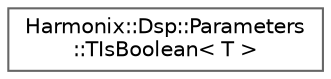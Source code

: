 digraph "Graphical Class Hierarchy"
{
 // INTERACTIVE_SVG=YES
 // LATEX_PDF_SIZE
  bgcolor="transparent";
  edge [fontname=Helvetica,fontsize=10,labelfontname=Helvetica,labelfontsize=10];
  node [fontname=Helvetica,fontsize=10,shape=box,height=0.2,width=0.4];
  rankdir="LR";
  Node0 [id="Node000000",label="Harmonix::Dsp::Parameters\l::TIsBoolean\< T \>",height=0.2,width=0.4,color="grey40", fillcolor="white", style="filled",URL="$da/dc9/structHarmonix_1_1Dsp_1_1Parameters_1_1TIsBoolean.html",tooltip=" "];
}
